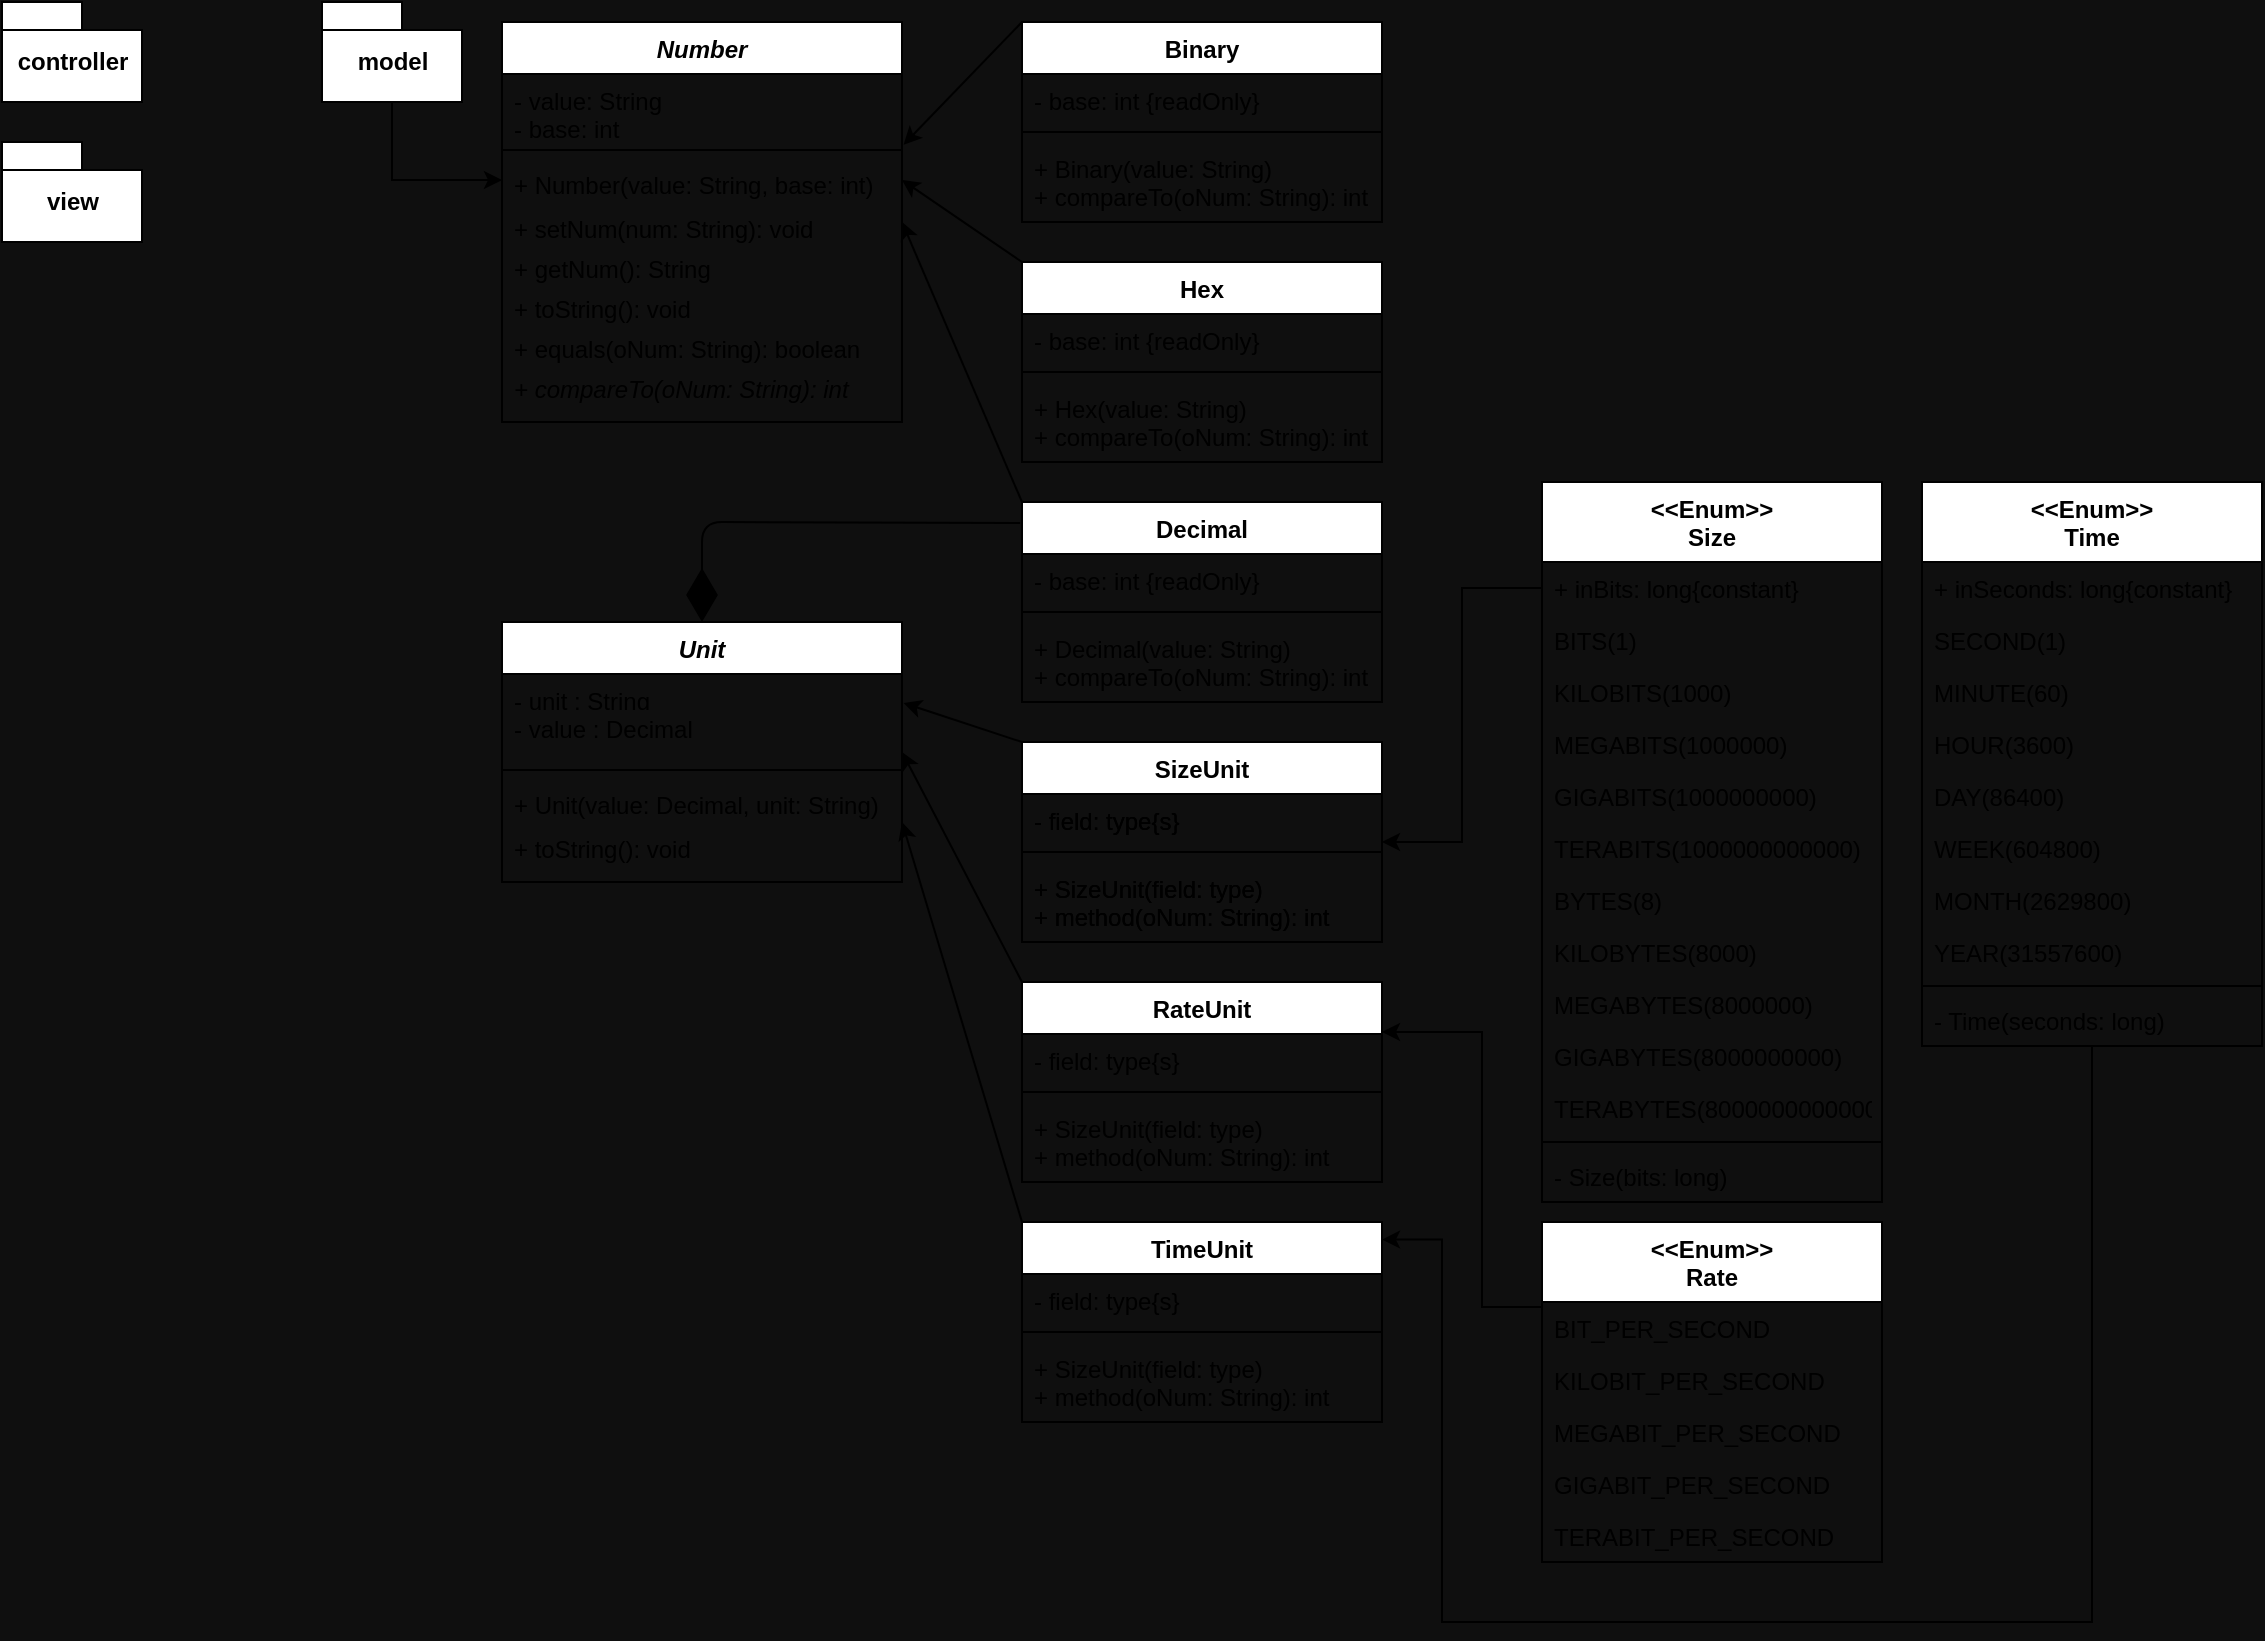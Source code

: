 <mxfile version="13.8.7" type="github">
  <diagram id="C5RBs43oDa-KdzZeNtuy" name="Page-1">
    <mxGraphModel dx="1822" dy="830" grid="1" gridSize="10" guides="1" tooltips="1" connect="1" arrows="1" fold="1" page="0" pageScale="1" pageWidth="827" pageHeight="1169" background="#0F0F0F" math="0" shadow="0">
      <root>
        <mxCell id="WIyWlLk6GJQsqaUBKTNV-0" />
        <mxCell id="WIyWlLk6GJQsqaUBKTNV-1" parent="WIyWlLk6GJQsqaUBKTNV-0" />
        <mxCell id="4suyXwy1Kpgt21TEIe-z-75" style="edgeStyle=orthogonalEdgeStyle;rounded=0;orthogonalLoop=1;jettySize=auto;html=1;exitX=0.5;exitY=1;exitDx=0;exitDy=0;exitPerimeter=0;entryX=0;entryY=0.5;entryDx=0;entryDy=0;" parent="WIyWlLk6GJQsqaUBKTNV-1" source="4suyXwy1Kpgt21TEIe-z-7" target="4suyXwy1Kpgt21TEIe-z-31" edge="1">
          <mxGeometry relative="1" as="geometry" />
        </mxCell>
        <mxCell id="4suyXwy1Kpgt21TEIe-z-7" value="&lt;div&gt;model&lt;/div&gt;" style="shape=folder;fontStyle=1;spacingTop=10;tabWidth=40;tabHeight=14;tabPosition=left;html=1;" parent="WIyWlLk6GJQsqaUBKTNV-1" vertex="1">
          <mxGeometry x="20" y="10" width="70" height="50" as="geometry" />
        </mxCell>
        <mxCell id="4suyXwy1Kpgt21TEIe-z-10" value="&lt;div&gt;view&lt;/div&gt;" style="shape=folder;fontStyle=1;spacingTop=10;tabWidth=40;tabHeight=14;tabPosition=left;html=1;" parent="WIyWlLk6GJQsqaUBKTNV-1" vertex="1">
          <mxGeometry x="-140" y="80" width="70" height="50" as="geometry" />
        </mxCell>
        <mxCell id="4suyXwy1Kpgt21TEIe-z-11" value="controller" style="shape=folder;fontStyle=1;spacingTop=10;tabWidth=40;tabHeight=14;tabPosition=left;html=1;" parent="WIyWlLk6GJQsqaUBKTNV-1" vertex="1">
          <mxGeometry x="-140" y="10" width="70" height="50" as="geometry" />
        </mxCell>
        <mxCell id="4suyXwy1Kpgt21TEIe-z-28" value="Number" style="swimlane;fontStyle=3;align=center;verticalAlign=top;childLayout=stackLayout;horizontal=1;startSize=26;horizontalStack=0;resizeParent=1;resizeParentMax=0;resizeLast=0;collapsible=1;marginBottom=0;strokeColor=#000000;" parent="WIyWlLk6GJQsqaUBKTNV-1" vertex="1">
          <mxGeometry x="110" y="20" width="200" height="200" as="geometry" />
        </mxCell>
        <mxCell id="4suyXwy1Kpgt21TEIe-z-29" value="- value: String&#xa;- base: int&#xa;" style="text;strokeColor=none;fillColor=none;align=left;verticalAlign=top;spacingLeft=4;spacingRight=4;overflow=hidden;rotatable=0;points=[[0,0.5],[1,0.5]];portConstraint=eastwest;" parent="4suyXwy1Kpgt21TEIe-z-28" vertex="1">
          <mxGeometry y="26" width="200" height="34" as="geometry" />
        </mxCell>
        <mxCell id="4suyXwy1Kpgt21TEIe-z-30" value="" style="line;strokeWidth=1;fillColor=none;align=left;verticalAlign=middle;spacingTop=-1;spacingLeft=3;spacingRight=3;rotatable=0;labelPosition=right;points=[];portConstraint=eastwest;" parent="4suyXwy1Kpgt21TEIe-z-28" vertex="1">
          <mxGeometry y="60" width="200" height="8" as="geometry" />
        </mxCell>
        <mxCell id="4suyXwy1Kpgt21TEIe-z-31" value="+ Number(value: String, base: int)&#xa;&#xa;" style="text;strokeColor=none;fillColor=none;align=left;verticalAlign=top;spacingLeft=4;spacingRight=4;overflow=hidden;rotatable=0;points=[[0,0.5],[1,0.5]];portConstraint=eastwest;fontStyle=0" parent="4suyXwy1Kpgt21TEIe-z-28" vertex="1">
          <mxGeometry y="68" width="200" height="22" as="geometry" />
        </mxCell>
        <mxCell id="4suyXwy1Kpgt21TEIe-z-43" value="+ setNum(num: String): void&#xa;&#xa;" style="text;strokeColor=none;fillColor=none;align=left;verticalAlign=top;spacingLeft=4;spacingRight=4;overflow=hidden;rotatable=0;points=[[0,0.5],[1,0.5]];portConstraint=eastwest;fontStyle=0" parent="4suyXwy1Kpgt21TEIe-z-28" vertex="1">
          <mxGeometry y="90" width="200" height="20" as="geometry" />
        </mxCell>
        <mxCell id="4suyXwy1Kpgt21TEIe-z-42" value="+ getNum(): String&#xa;&#xa;" style="text;strokeColor=none;fillColor=none;align=left;verticalAlign=top;spacingLeft=4;spacingRight=4;overflow=hidden;rotatable=0;points=[[0,0.5],[1,0.5]];portConstraint=eastwest;fontStyle=0" parent="4suyXwy1Kpgt21TEIe-z-28" vertex="1">
          <mxGeometry y="110" width="200" height="20" as="geometry" />
        </mxCell>
        <mxCell id="4suyXwy1Kpgt21TEIe-z-44" value="+ toString(): void&#xa;" style="text;strokeColor=none;fillColor=none;align=left;verticalAlign=top;spacingLeft=4;spacingRight=4;overflow=hidden;rotatable=0;points=[[0,0.5],[1,0.5]];portConstraint=eastwest;fontStyle=0" parent="4suyXwy1Kpgt21TEIe-z-28" vertex="1">
          <mxGeometry y="130" width="200" height="20" as="geometry" />
        </mxCell>
        <mxCell id="4suyXwy1Kpgt21TEIe-z-45" value="+ equals(oNum: String): boolean&#xa;" style="text;strokeColor=none;fillColor=none;align=left;verticalAlign=top;spacingLeft=4;spacingRight=4;overflow=hidden;rotatable=0;points=[[0,0.5],[1,0.5]];portConstraint=eastwest;fontStyle=0" parent="4suyXwy1Kpgt21TEIe-z-28" vertex="1">
          <mxGeometry y="150" width="200" height="20" as="geometry" />
        </mxCell>
        <mxCell id="4suyXwy1Kpgt21TEIe-z-46" value="+ compareTo(oNum: String): int" style="text;strokeColor=none;fillColor=none;align=left;verticalAlign=top;spacingLeft=4;spacingRight=4;overflow=hidden;rotatable=0;points=[[0,0.5],[1,0.5]];portConstraint=eastwest;fontStyle=2" parent="4suyXwy1Kpgt21TEIe-z-28" vertex="1">
          <mxGeometry y="170" width="200" height="30" as="geometry" />
        </mxCell>
        <mxCell id="4suyXwy1Kpgt21TEIe-z-38" value="Binary" style="swimlane;fontStyle=1;align=center;verticalAlign=top;childLayout=stackLayout;horizontal=1;startSize=26;horizontalStack=0;resizeParent=1;resizeParentMax=0;resizeLast=0;collapsible=1;marginBottom=0;strokeColor=#000000;" parent="WIyWlLk6GJQsqaUBKTNV-1" vertex="1">
          <mxGeometry x="370" y="20" width="180" height="100" as="geometry" />
        </mxCell>
        <mxCell id="4suyXwy1Kpgt21TEIe-z-65" value="- base: int {readOnly}" style="text;strokeColor=none;fillColor=none;align=left;verticalAlign=top;spacingLeft=4;spacingRight=4;overflow=hidden;rotatable=0;points=[[0,0.5],[1,0.5]];portConstraint=eastwest;" parent="4suyXwy1Kpgt21TEIe-z-38" vertex="1">
          <mxGeometry y="26" width="180" height="24" as="geometry" />
        </mxCell>
        <mxCell id="4suyXwy1Kpgt21TEIe-z-40" value="" style="line;strokeWidth=1;fillColor=none;align=left;verticalAlign=middle;spacingTop=-1;spacingLeft=3;spacingRight=3;rotatable=0;labelPosition=right;points=[];portConstraint=eastwest;" parent="4suyXwy1Kpgt21TEIe-z-38" vertex="1">
          <mxGeometry y="50" width="180" height="10" as="geometry" />
        </mxCell>
        <mxCell id="4suyXwy1Kpgt21TEIe-z-41" value="+ Binary(value: String)&#xa;+ compareTo(oNum: String): int" style="text;strokeColor=none;fillColor=none;align=left;verticalAlign=top;spacingLeft=4;spacingRight=4;overflow=hidden;rotatable=0;points=[[0,0.5],[1,0.5]];portConstraint=eastwest;" parent="4suyXwy1Kpgt21TEIe-z-38" vertex="1">
          <mxGeometry y="60" width="180" height="40" as="geometry" />
        </mxCell>
        <mxCell id="4suyXwy1Kpgt21TEIe-z-66" value="Hex" style="swimlane;fontStyle=1;align=center;verticalAlign=top;childLayout=stackLayout;horizontal=1;startSize=26;horizontalStack=0;resizeParent=1;resizeParentMax=0;resizeLast=0;collapsible=1;marginBottom=0;strokeColor=#000000;" parent="WIyWlLk6GJQsqaUBKTNV-1" vertex="1">
          <mxGeometry x="370" y="140" width="180" height="100" as="geometry" />
        </mxCell>
        <mxCell id="4suyXwy1Kpgt21TEIe-z-67" value="- base: int {readOnly}" style="text;strokeColor=none;fillColor=none;align=left;verticalAlign=top;spacingLeft=4;spacingRight=4;overflow=hidden;rotatable=0;points=[[0,0.5],[1,0.5]];portConstraint=eastwest;" parent="4suyXwy1Kpgt21TEIe-z-66" vertex="1">
          <mxGeometry y="26" width="180" height="24" as="geometry" />
        </mxCell>
        <mxCell id="4suyXwy1Kpgt21TEIe-z-68" value="" style="line;strokeWidth=1;fillColor=none;align=left;verticalAlign=middle;spacingTop=-1;spacingLeft=3;spacingRight=3;rotatable=0;labelPosition=right;points=[];portConstraint=eastwest;" parent="4suyXwy1Kpgt21TEIe-z-66" vertex="1">
          <mxGeometry y="50" width="180" height="10" as="geometry" />
        </mxCell>
        <mxCell id="4suyXwy1Kpgt21TEIe-z-69" value="+ Hex(value: String)&#xa;+ compareTo(oNum: String): int" style="text;strokeColor=none;fillColor=none;align=left;verticalAlign=top;spacingLeft=4;spacingRight=4;overflow=hidden;rotatable=0;points=[[0,0.5],[1,0.5]];portConstraint=eastwest;" parent="4suyXwy1Kpgt21TEIe-z-66" vertex="1">
          <mxGeometry y="60" width="180" height="40" as="geometry" />
        </mxCell>
        <mxCell id="4suyXwy1Kpgt21TEIe-z-70" value="Decimal" style="swimlane;fontStyle=1;align=center;verticalAlign=top;childLayout=stackLayout;horizontal=1;startSize=26;horizontalStack=0;resizeParent=1;resizeParentMax=0;resizeLast=0;collapsible=1;marginBottom=0;strokeColor=#000000;" parent="WIyWlLk6GJQsqaUBKTNV-1" vertex="1">
          <mxGeometry x="370" y="260" width="180" height="100" as="geometry" />
        </mxCell>
        <mxCell id="4suyXwy1Kpgt21TEIe-z-71" value="- base: int {readOnly}" style="text;strokeColor=none;fillColor=none;align=left;verticalAlign=top;spacingLeft=4;spacingRight=4;overflow=hidden;rotatable=0;points=[[0,0.5],[1,0.5]];portConstraint=eastwest;" parent="4suyXwy1Kpgt21TEIe-z-70" vertex="1">
          <mxGeometry y="26" width="180" height="24" as="geometry" />
        </mxCell>
        <mxCell id="4suyXwy1Kpgt21TEIe-z-72" value="" style="line;strokeWidth=1;fillColor=none;align=left;verticalAlign=middle;spacingTop=-1;spacingLeft=3;spacingRight=3;rotatable=0;labelPosition=right;points=[];portConstraint=eastwest;" parent="4suyXwy1Kpgt21TEIe-z-70" vertex="1">
          <mxGeometry y="50" width="180" height="10" as="geometry" />
        </mxCell>
        <mxCell id="4suyXwy1Kpgt21TEIe-z-73" value="+ Decimal(value: String)&#xa;+ compareTo(oNum: String): int" style="text;strokeColor=none;fillColor=none;align=left;verticalAlign=top;spacingLeft=4;spacingRight=4;overflow=hidden;rotatable=0;points=[[0,0.5],[1,0.5]];portConstraint=eastwest;" parent="4suyXwy1Kpgt21TEIe-z-70" vertex="1">
          <mxGeometry y="60" width="180" height="40" as="geometry" />
        </mxCell>
        <mxCell id="4suyXwy1Kpgt21TEIe-z-78" value="" style="endArrow=classic;html=1;exitX=0;exitY=0;exitDx=0;exitDy=0;entryX=1.004;entryY=1.039;entryDx=0;entryDy=0;entryPerimeter=0;" parent="WIyWlLk6GJQsqaUBKTNV-1" source="4suyXwy1Kpgt21TEIe-z-38" target="4suyXwy1Kpgt21TEIe-z-29" edge="1">
          <mxGeometry width="50" height="50" relative="1" as="geometry">
            <mxPoint x="390" y="250" as="sourcePoint" />
            <mxPoint x="440" y="200" as="targetPoint" />
          </mxGeometry>
        </mxCell>
        <mxCell id="4suyXwy1Kpgt21TEIe-z-79" value="" style="endArrow=classic;html=1;exitX=0;exitY=0;exitDx=0;exitDy=0;entryX=1;entryY=0.5;entryDx=0;entryDy=0;" parent="WIyWlLk6GJQsqaUBKTNV-1" source="4suyXwy1Kpgt21TEIe-z-66" target="4suyXwy1Kpgt21TEIe-z-31" edge="1">
          <mxGeometry width="50" height="50" relative="1" as="geometry">
            <mxPoint x="420" y="-30" as="sourcePoint" />
            <mxPoint x="321.6" y="138.84" as="targetPoint" />
          </mxGeometry>
        </mxCell>
        <mxCell id="4suyXwy1Kpgt21TEIe-z-80" value="" style="endArrow=classic;html=1;exitX=0;exitY=0;exitDx=0;exitDy=0;entryX=1;entryY=0.5;entryDx=0;entryDy=0;" parent="WIyWlLk6GJQsqaUBKTNV-1" source="4suyXwy1Kpgt21TEIe-z-70" target="4suyXwy1Kpgt21TEIe-z-43" edge="1">
          <mxGeometry width="50" height="50" relative="1" as="geometry">
            <mxPoint x="420.0" y="90" as="sourcePoint" />
            <mxPoint x="350" y="190" as="targetPoint" />
          </mxGeometry>
        </mxCell>
        <mxCell id="4suyXwy1Kpgt21TEIe-z-82" value="Unit" style="swimlane;fontStyle=3;align=center;verticalAlign=top;childLayout=stackLayout;horizontal=1;startSize=26;horizontalStack=0;resizeParent=1;resizeParentMax=0;resizeLast=0;collapsible=1;marginBottom=0;strokeColor=#000000;" parent="WIyWlLk6GJQsqaUBKTNV-1" vertex="1">
          <mxGeometry x="110" y="320" width="200" height="130" as="geometry" />
        </mxCell>
        <mxCell id="4suyXwy1Kpgt21TEIe-z-83" value="- unit : String" style="text;strokeColor=none;fillColor=none;align=left;verticalAlign=top;spacingLeft=4;spacingRight=4;overflow=hidden;rotatable=0;points=[[0,0.5],[1,0.5]];portConstraint=eastwest;" parent="4suyXwy1Kpgt21TEIe-z-82" vertex="1">
          <mxGeometry y="26" width="200" height="14" as="geometry" />
        </mxCell>
        <mxCell id="UFR7qFMbcUXyXf43g2VY-0" value="- value : Decimal" style="text;strokeColor=none;fillColor=none;align=left;verticalAlign=top;spacingLeft=4;spacingRight=4;overflow=hidden;rotatable=0;points=[[0,0.5],[1,0.5]];portConstraint=eastwest;" parent="4suyXwy1Kpgt21TEIe-z-82" vertex="1">
          <mxGeometry y="40" width="200" height="30" as="geometry" />
        </mxCell>
        <mxCell id="4suyXwy1Kpgt21TEIe-z-84" value="" style="line;strokeWidth=1;fillColor=none;align=left;verticalAlign=middle;spacingTop=-1;spacingLeft=3;spacingRight=3;rotatable=0;labelPosition=right;points=[];portConstraint=eastwest;" parent="4suyXwy1Kpgt21TEIe-z-82" vertex="1">
          <mxGeometry y="70" width="200" height="8" as="geometry" />
        </mxCell>
        <mxCell id="4suyXwy1Kpgt21TEIe-z-85" value="+ Unit(value: Decimal, unit: String)&#xa;&#xa;" style="text;strokeColor=none;fillColor=none;align=left;verticalAlign=top;spacingLeft=4;spacingRight=4;overflow=hidden;rotatable=0;points=[[0,0.5],[1,0.5]];portConstraint=eastwest;fontStyle=0" parent="4suyXwy1Kpgt21TEIe-z-82" vertex="1">
          <mxGeometry y="78" width="200" height="22" as="geometry" />
        </mxCell>
        <mxCell id="4suyXwy1Kpgt21TEIe-z-88" value="+ toString(): void&#xa;" style="text;strokeColor=none;fillColor=none;align=left;verticalAlign=top;spacingLeft=4;spacingRight=4;overflow=hidden;rotatable=0;points=[[0,0.5],[1,0.5]];portConstraint=eastwest;fontStyle=0" parent="4suyXwy1Kpgt21TEIe-z-82" vertex="1">
          <mxGeometry y="100" width="200" height="30" as="geometry" />
        </mxCell>
        <mxCell id="4suyXwy1Kpgt21TEIe-z-91" value="SizeUnit" style="swimlane;fontStyle=1;align=center;verticalAlign=top;childLayout=stackLayout;horizontal=1;startSize=26;horizontalStack=0;resizeParent=1;resizeParentMax=0;resizeLast=0;collapsible=1;marginBottom=0;strokeColor=#000000;" parent="WIyWlLk6GJQsqaUBKTNV-1" vertex="1">
          <mxGeometry x="370" y="380" width="180" height="100" as="geometry" />
        </mxCell>
        <mxCell id="4suyXwy1Kpgt21TEIe-z-92" value="- field: type{s}" style="text;strokeColor=none;fillColor=none;align=left;verticalAlign=top;spacingLeft=4;spacingRight=4;overflow=hidden;rotatable=0;points=[[0,0.5],[1,0.5]];portConstraint=eastwest;" parent="4suyXwy1Kpgt21TEIe-z-91" vertex="1">
          <mxGeometry y="26" width="180" height="24" as="geometry" />
        </mxCell>
        <mxCell id="4suyXwy1Kpgt21TEIe-z-93" value="" style="line;strokeWidth=1;fillColor=none;align=left;verticalAlign=middle;spacingTop=-1;spacingLeft=3;spacingRight=3;rotatable=0;labelPosition=right;points=[];portConstraint=eastwest;" parent="4suyXwy1Kpgt21TEIe-z-91" vertex="1">
          <mxGeometry y="50" width="180" height="10" as="geometry" />
        </mxCell>
        <mxCell id="4suyXwy1Kpgt21TEIe-z-94" value="+ SizeUnit(field: type)&#xa;+ method(oNum: String): int" style="text;strokeColor=none;fillColor=none;align=left;verticalAlign=top;spacingLeft=4;spacingRight=4;overflow=hidden;rotatable=0;points=[[0,0.5],[1,0.5]];portConstraint=eastwest;" parent="4suyXwy1Kpgt21TEIe-z-91" vertex="1">
          <mxGeometry y="60" width="180" height="40" as="geometry" />
        </mxCell>
        <mxCell id="4suyXwy1Kpgt21TEIe-z-103" value="" style="endArrow=classic;html=1;exitX=0;exitY=0;exitDx=0;exitDy=0;entryX=1.004;entryY=1.039;entryDx=0;entryDy=0;entryPerimeter=0;" parent="WIyWlLk6GJQsqaUBKTNV-1" source="4suyXwy1Kpgt21TEIe-z-91" target="4suyXwy1Kpgt21TEIe-z-83" edge="1">
          <mxGeometry width="50" height="50" relative="1" as="geometry">
            <mxPoint x="390" y="630" as="sourcePoint" />
            <mxPoint x="440" y="580" as="targetPoint" />
          </mxGeometry>
        </mxCell>
        <mxCell id="4suyXwy1Kpgt21TEIe-z-104" value="" style="endArrow=classic;html=1;exitX=0;exitY=0;exitDx=0;exitDy=0;entryX=1;entryY=0.5;entryDx=0;entryDy=0;" parent="WIyWlLk6GJQsqaUBKTNV-1" source="UFR7qFMbcUXyXf43g2VY-5" target="4suyXwy1Kpgt21TEIe-z-82" edge="1">
          <mxGeometry width="50" height="50" relative="1" as="geometry">
            <mxPoint x="370" y="500" as="sourcePoint" />
            <mxPoint x="321.6" y="518.84" as="targetPoint" />
          </mxGeometry>
        </mxCell>
        <mxCell id="4suyXwy1Kpgt21TEIe-z-105" value="" style="endArrow=classic;html=1;exitX=0;exitY=0;exitDx=0;exitDy=0;entryX=1;entryY=0.5;entryDx=0;entryDy=0;" parent="WIyWlLk6GJQsqaUBKTNV-1" source="UFR7qFMbcUXyXf43g2VY-9" edge="1">
          <mxGeometry width="50" height="50" relative="1" as="geometry">
            <mxPoint x="370" y="620" as="sourcePoint" />
            <mxPoint x="310" y="420" as="targetPoint" />
          </mxGeometry>
        </mxCell>
        <mxCell id="4suyXwy1Kpgt21TEIe-z-109" value="" style="endArrow=diamondThin;endFill=1;endSize=24;html=1;exitX=-0.005;exitY=0.105;exitDx=0;exitDy=0;entryX=0.5;entryY=0;entryDx=0;entryDy=0;exitPerimeter=0;" parent="WIyWlLk6GJQsqaUBKTNV-1" source="4suyXwy1Kpgt21TEIe-z-70" target="4suyXwy1Kpgt21TEIe-z-82" edge="1">
          <mxGeometry width="160" relative="1" as="geometry">
            <mxPoint x="140" y="260" as="sourcePoint" />
            <mxPoint x="300" y="260" as="targetPoint" />
            <Array as="points">
              <mxPoint x="210" y="270" />
            </Array>
          </mxGeometry>
        </mxCell>
        <mxCell id="UFR7qFMbcUXyXf43g2VY-1" value="SizeUnit" style="swimlane;fontStyle=1;align=center;verticalAlign=top;childLayout=stackLayout;horizontal=1;startSize=26;horizontalStack=0;resizeParent=1;resizeParentMax=0;resizeLast=0;collapsible=1;marginBottom=0;strokeColor=#000000;" parent="WIyWlLk6GJQsqaUBKTNV-1" vertex="1">
          <mxGeometry x="370" y="380" width="180" height="100" as="geometry" />
        </mxCell>
        <mxCell id="UFR7qFMbcUXyXf43g2VY-2" value="- field: type{s}" style="text;strokeColor=none;fillColor=none;align=left;verticalAlign=top;spacingLeft=4;spacingRight=4;overflow=hidden;rotatable=0;points=[[0,0.5],[1,0.5]];portConstraint=eastwest;" parent="UFR7qFMbcUXyXf43g2VY-1" vertex="1">
          <mxGeometry y="26" width="180" height="24" as="geometry" />
        </mxCell>
        <mxCell id="UFR7qFMbcUXyXf43g2VY-3" value="" style="line;strokeWidth=1;fillColor=none;align=left;verticalAlign=middle;spacingTop=-1;spacingLeft=3;spacingRight=3;rotatable=0;labelPosition=right;points=[];portConstraint=eastwest;" parent="UFR7qFMbcUXyXf43g2VY-1" vertex="1">
          <mxGeometry y="50" width="180" height="10" as="geometry" />
        </mxCell>
        <mxCell id="UFR7qFMbcUXyXf43g2VY-4" value="+ SizeUnit(field: type)&#xa;+ method(oNum: String): int" style="text;strokeColor=none;fillColor=none;align=left;verticalAlign=top;spacingLeft=4;spacingRight=4;overflow=hidden;rotatable=0;points=[[0,0.5],[1,0.5]];portConstraint=eastwest;" parent="UFR7qFMbcUXyXf43g2VY-1" vertex="1">
          <mxGeometry y="60" width="180" height="40" as="geometry" />
        </mxCell>
        <mxCell id="UFR7qFMbcUXyXf43g2VY-5" value="RateUnit" style="swimlane;fontStyle=1;align=center;verticalAlign=top;childLayout=stackLayout;horizontal=1;startSize=26;horizontalStack=0;resizeParent=1;resizeParentMax=0;resizeLast=0;collapsible=1;marginBottom=0;strokeColor=#000000;" parent="WIyWlLk6GJQsqaUBKTNV-1" vertex="1">
          <mxGeometry x="370" y="500" width="180" height="100" as="geometry" />
        </mxCell>
        <mxCell id="UFR7qFMbcUXyXf43g2VY-6" value="- field: type{s}" style="text;strokeColor=none;fillColor=none;align=left;verticalAlign=top;spacingLeft=4;spacingRight=4;overflow=hidden;rotatable=0;points=[[0,0.5],[1,0.5]];portConstraint=eastwest;" parent="UFR7qFMbcUXyXf43g2VY-5" vertex="1">
          <mxGeometry y="26" width="180" height="24" as="geometry" />
        </mxCell>
        <mxCell id="UFR7qFMbcUXyXf43g2VY-7" value="" style="line;strokeWidth=1;fillColor=none;align=left;verticalAlign=middle;spacingTop=-1;spacingLeft=3;spacingRight=3;rotatable=0;labelPosition=right;points=[];portConstraint=eastwest;" parent="UFR7qFMbcUXyXf43g2VY-5" vertex="1">
          <mxGeometry y="50" width="180" height="10" as="geometry" />
        </mxCell>
        <mxCell id="UFR7qFMbcUXyXf43g2VY-8" value="+ SizeUnit(field: type)&#xa;+ method(oNum: String): int" style="text;strokeColor=none;fillColor=none;align=left;verticalAlign=top;spacingLeft=4;spacingRight=4;overflow=hidden;rotatable=0;points=[[0,0.5],[1,0.5]];portConstraint=eastwest;" parent="UFR7qFMbcUXyXf43g2VY-5" vertex="1">
          <mxGeometry y="60" width="180" height="40" as="geometry" />
        </mxCell>
        <mxCell id="UFR7qFMbcUXyXf43g2VY-9" value="TimeUnit" style="swimlane;fontStyle=1;align=center;verticalAlign=top;childLayout=stackLayout;horizontal=1;startSize=26;horizontalStack=0;resizeParent=1;resizeParentMax=0;resizeLast=0;collapsible=1;marginBottom=0;strokeColor=#000000;" parent="WIyWlLk6GJQsqaUBKTNV-1" vertex="1">
          <mxGeometry x="370" y="620" width="180" height="100" as="geometry" />
        </mxCell>
        <mxCell id="UFR7qFMbcUXyXf43g2VY-10" value="- field: type{s}" style="text;strokeColor=none;fillColor=none;align=left;verticalAlign=top;spacingLeft=4;spacingRight=4;overflow=hidden;rotatable=0;points=[[0,0.5],[1,0.5]];portConstraint=eastwest;" parent="UFR7qFMbcUXyXf43g2VY-9" vertex="1">
          <mxGeometry y="26" width="180" height="24" as="geometry" />
        </mxCell>
        <mxCell id="UFR7qFMbcUXyXf43g2VY-11" value="" style="line;strokeWidth=1;fillColor=none;align=left;verticalAlign=middle;spacingTop=-1;spacingLeft=3;spacingRight=3;rotatable=0;labelPosition=right;points=[];portConstraint=eastwest;" parent="UFR7qFMbcUXyXf43g2VY-9" vertex="1">
          <mxGeometry y="50" width="180" height="10" as="geometry" />
        </mxCell>
        <mxCell id="UFR7qFMbcUXyXf43g2VY-12" value="+ SizeUnit(field: type)&#xa;+ method(oNum: String): int" style="text;strokeColor=none;fillColor=none;align=left;verticalAlign=top;spacingLeft=4;spacingRight=4;overflow=hidden;rotatable=0;points=[[0,0.5],[1,0.5]];portConstraint=eastwest;" parent="UFR7qFMbcUXyXf43g2VY-9" vertex="1">
          <mxGeometry y="60" width="180" height="40" as="geometry" />
        </mxCell>
        <mxCell id="UFR7qFMbcUXyXf43g2VY-27" value="&lt;&lt;Enum&gt;&gt;&#xa;Size&#xa;&#xa;&#xa;" style="swimlane;fontStyle=1;align=center;verticalAlign=top;childLayout=stackLayout;horizontal=1;startSize=40;horizontalStack=0;resizeParent=1;resizeParentMax=0;resizeLast=0;collapsible=1;marginBottom=0;" parent="WIyWlLk6GJQsqaUBKTNV-1" vertex="1">
          <mxGeometry x="630" y="250" width="170" height="360" as="geometry" />
        </mxCell>
        <mxCell id="UFR7qFMbcUXyXf43g2VY-32" value="+ inBits: long{constant}" style="text;strokeColor=none;fillColor=none;align=left;verticalAlign=top;spacingLeft=4;spacingRight=4;overflow=hidden;rotatable=0;points=[[0,0.5],[1,0.5]];portConstraint=eastwest;" parent="UFR7qFMbcUXyXf43g2VY-27" vertex="1">
          <mxGeometry y="40" width="170" height="26" as="geometry" />
        </mxCell>
        <mxCell id="UFR7qFMbcUXyXf43g2VY-33" value="BITS(1)" style="text;strokeColor=none;fillColor=none;align=left;verticalAlign=top;spacingLeft=4;spacingRight=4;overflow=hidden;rotatable=0;points=[[0,0.5],[1,0.5]];portConstraint=eastwest;" parent="UFR7qFMbcUXyXf43g2VY-27" vertex="1">
          <mxGeometry y="66" width="170" height="26" as="geometry" />
        </mxCell>
        <mxCell id="UFR7qFMbcUXyXf43g2VY-34" value="KILOBITS(1000)" style="text;strokeColor=none;fillColor=none;align=left;verticalAlign=top;spacingLeft=4;spacingRight=4;overflow=hidden;rotatable=0;points=[[0,0.5],[1,0.5]];portConstraint=eastwest;" parent="UFR7qFMbcUXyXf43g2VY-27" vertex="1">
          <mxGeometry y="92" width="170" height="26" as="geometry" />
        </mxCell>
        <mxCell id="UFR7qFMbcUXyXf43g2VY-35" value="MEGABITS(1000000)" style="text;strokeColor=none;fillColor=none;align=left;verticalAlign=top;spacingLeft=4;spacingRight=4;overflow=hidden;rotatable=0;points=[[0,0.5],[1,0.5]];portConstraint=eastwest;" parent="UFR7qFMbcUXyXf43g2VY-27" vertex="1">
          <mxGeometry y="118" width="170" height="26" as="geometry" />
        </mxCell>
        <mxCell id="UFR7qFMbcUXyXf43g2VY-31" value="GIGABITS(1000000000)" style="text;strokeColor=none;fillColor=none;align=left;verticalAlign=top;spacingLeft=4;spacingRight=4;overflow=hidden;rotatable=0;points=[[0,0.5],[1,0.5]];portConstraint=eastwest;" parent="UFR7qFMbcUXyXf43g2VY-27" vertex="1">
          <mxGeometry y="144" width="170" height="26" as="geometry" />
        </mxCell>
        <mxCell id="UFR7qFMbcUXyXf43g2VY-28" value="TERABITS(1000000000000)" style="text;strokeColor=none;fillColor=none;align=left;verticalAlign=top;spacingLeft=4;spacingRight=4;overflow=hidden;rotatable=0;points=[[0,0.5],[1,0.5]];portConstraint=eastwest;" parent="UFR7qFMbcUXyXf43g2VY-27" vertex="1">
          <mxGeometry y="170" width="170" height="26" as="geometry" />
        </mxCell>
        <mxCell id="UFR7qFMbcUXyXf43g2VY-36" value="BYTES(8)" style="text;strokeColor=none;fillColor=none;align=left;verticalAlign=top;spacingLeft=4;spacingRight=4;overflow=hidden;rotatable=0;points=[[0,0.5],[1,0.5]];portConstraint=eastwest;" parent="UFR7qFMbcUXyXf43g2VY-27" vertex="1">
          <mxGeometry y="196" width="170" height="26" as="geometry" />
        </mxCell>
        <mxCell id="UFR7qFMbcUXyXf43g2VY-39" value="KILOBYTES(8000)" style="text;strokeColor=none;fillColor=none;align=left;verticalAlign=top;spacingLeft=4;spacingRight=4;overflow=hidden;rotatable=0;points=[[0,0.5],[1,0.5]];portConstraint=eastwest;" parent="UFR7qFMbcUXyXf43g2VY-27" vertex="1">
          <mxGeometry y="222" width="170" height="26" as="geometry" />
        </mxCell>
        <mxCell id="UFR7qFMbcUXyXf43g2VY-38" value="MEGABYTES(8000000)" style="text;strokeColor=none;fillColor=none;align=left;verticalAlign=top;spacingLeft=4;spacingRight=4;overflow=hidden;rotatable=0;points=[[0,0.5],[1,0.5]];portConstraint=eastwest;" parent="UFR7qFMbcUXyXf43g2VY-27" vertex="1">
          <mxGeometry y="248" width="170" height="26" as="geometry" />
        </mxCell>
        <mxCell id="UFR7qFMbcUXyXf43g2VY-37" value="GIGABYTES(8000000000)" style="text;strokeColor=none;fillColor=none;align=left;verticalAlign=top;spacingLeft=4;spacingRight=4;overflow=hidden;rotatable=0;points=[[0,0.5],[1,0.5]];portConstraint=eastwest;" parent="UFR7qFMbcUXyXf43g2VY-27" vertex="1">
          <mxGeometry y="274" width="170" height="26" as="geometry" />
        </mxCell>
        <mxCell id="UFR7qFMbcUXyXf43g2VY-40" value="TERABYTES(8000000000000)" style="text;strokeColor=none;fillColor=none;align=left;verticalAlign=top;spacingLeft=4;spacingRight=4;overflow=hidden;rotatable=0;points=[[0,0.5],[1,0.5]];portConstraint=eastwest;" parent="UFR7qFMbcUXyXf43g2VY-27" vertex="1">
          <mxGeometry y="300" width="170" height="26" as="geometry" />
        </mxCell>
        <mxCell id="UFR7qFMbcUXyXf43g2VY-29" value="" style="line;strokeWidth=1;fillColor=none;align=left;verticalAlign=middle;spacingTop=-1;spacingLeft=3;spacingRight=3;rotatable=0;labelPosition=right;points=[];portConstraint=eastwest;" parent="UFR7qFMbcUXyXf43g2VY-27" vertex="1">
          <mxGeometry y="326" width="170" height="8" as="geometry" />
        </mxCell>
        <mxCell id="UFR7qFMbcUXyXf43g2VY-30" value="- Size(bits: long)" style="text;strokeColor=none;fillColor=none;align=left;verticalAlign=top;spacingLeft=4;spacingRight=4;overflow=hidden;rotatable=0;points=[[0,0.5],[1,0.5]];portConstraint=eastwest;" parent="UFR7qFMbcUXyXf43g2VY-27" vertex="1">
          <mxGeometry y="334" width="170" height="26" as="geometry" />
        </mxCell>
        <mxCell id="UFR7qFMbcUXyXf43g2VY-41" value="&lt;&lt;Enum&gt;&gt;&#xa;Rate&#xa;&#xa;&#xa;" style="swimlane;fontStyle=1;align=center;verticalAlign=top;childLayout=stackLayout;horizontal=1;startSize=40;horizontalStack=0;resizeParent=1;resizeParentMax=0;resizeLast=0;collapsible=1;marginBottom=0;" parent="WIyWlLk6GJQsqaUBKTNV-1" vertex="1">
          <mxGeometry x="630" y="620" width="170" height="170" as="geometry" />
        </mxCell>
        <mxCell id="UFR7qFMbcUXyXf43g2VY-43" value="BIT_PER_SECOND" style="text;strokeColor=none;fillColor=none;align=left;verticalAlign=top;spacingLeft=4;spacingRight=4;overflow=hidden;rotatable=0;points=[[0,0.5],[1,0.5]];portConstraint=eastwest;" parent="UFR7qFMbcUXyXf43g2VY-41" vertex="1">
          <mxGeometry y="40" width="170" height="26" as="geometry" />
        </mxCell>
        <mxCell id="UFR7qFMbcUXyXf43g2VY-44" value="KILOBIT_PER_SECOND" style="text;strokeColor=none;fillColor=none;align=left;verticalAlign=top;spacingLeft=4;spacingRight=4;overflow=hidden;rotatable=0;points=[[0,0.5],[1,0.5]];portConstraint=eastwest;" parent="UFR7qFMbcUXyXf43g2VY-41" vertex="1">
          <mxGeometry y="66" width="170" height="26" as="geometry" />
        </mxCell>
        <mxCell id="UFR7qFMbcUXyXf43g2VY-45" value="MEGABIT_PER_SECOND" style="text;strokeColor=none;fillColor=none;align=left;verticalAlign=top;spacingLeft=4;spacingRight=4;overflow=hidden;rotatable=0;points=[[0,0.5],[1,0.5]];portConstraint=eastwest;" parent="UFR7qFMbcUXyXf43g2VY-41" vertex="1">
          <mxGeometry y="92" width="170" height="26" as="geometry" />
        </mxCell>
        <mxCell id="UFR7qFMbcUXyXf43g2VY-46" value="GIGABIT_PER_SECOND" style="text;strokeColor=none;fillColor=none;align=left;verticalAlign=top;spacingLeft=4;spacingRight=4;overflow=hidden;rotatable=0;points=[[0,0.5],[1,0.5]];portConstraint=eastwest;" parent="UFR7qFMbcUXyXf43g2VY-41" vertex="1">
          <mxGeometry y="118" width="170" height="26" as="geometry" />
        </mxCell>
        <mxCell id="UFR7qFMbcUXyXf43g2VY-47" value="TERABIT_PER_SECOND" style="text;strokeColor=none;fillColor=none;align=left;verticalAlign=top;spacingLeft=4;spacingRight=4;overflow=hidden;rotatable=0;points=[[0,0.5],[1,0.5]];portConstraint=eastwest;" parent="UFR7qFMbcUXyXf43g2VY-41" vertex="1">
          <mxGeometry y="144" width="170" height="26" as="geometry" />
        </mxCell>
        <mxCell id="UFR7qFMbcUXyXf43g2VY-55" value="&lt;&lt;Enum&gt;&gt;&#xa;Time&#xa;&#xa;&#xa;" style="swimlane;fontStyle=1;align=center;verticalAlign=top;childLayout=stackLayout;horizontal=1;startSize=40;horizontalStack=0;resizeParent=1;resizeParentMax=0;resizeLast=0;collapsible=1;marginBottom=0;" parent="WIyWlLk6GJQsqaUBKTNV-1" vertex="1">
          <mxGeometry x="820" y="250" width="170" height="282" as="geometry" />
        </mxCell>
        <mxCell id="UFR7qFMbcUXyXf43g2VY-56" value="+ inSeconds: long{constant}" style="text;strokeColor=none;fillColor=none;align=left;verticalAlign=top;spacingLeft=4;spacingRight=4;overflow=hidden;rotatable=0;points=[[0,0.5],[1,0.5]];portConstraint=eastwest;" parent="UFR7qFMbcUXyXf43g2VY-55" vertex="1">
          <mxGeometry y="40" width="170" height="26" as="geometry" />
        </mxCell>
        <mxCell id="UFR7qFMbcUXyXf43g2VY-57" value="SECOND(1)" style="text;strokeColor=none;fillColor=none;align=left;verticalAlign=top;spacingLeft=4;spacingRight=4;overflow=hidden;rotatable=0;points=[[0,0.5],[1,0.5]];portConstraint=eastwest;" parent="UFR7qFMbcUXyXf43g2VY-55" vertex="1">
          <mxGeometry y="66" width="170" height="26" as="geometry" />
        </mxCell>
        <mxCell id="UFR7qFMbcUXyXf43g2VY-58" value="MINUTE(60)" style="text;strokeColor=none;fillColor=none;align=left;verticalAlign=top;spacingLeft=4;spacingRight=4;overflow=hidden;rotatable=0;points=[[0,0.5],[1,0.5]];portConstraint=eastwest;" parent="UFR7qFMbcUXyXf43g2VY-55" vertex="1">
          <mxGeometry y="92" width="170" height="26" as="geometry" />
        </mxCell>
        <mxCell id="UFR7qFMbcUXyXf43g2VY-59" value="HOUR(3600)" style="text;strokeColor=none;fillColor=none;align=left;verticalAlign=top;spacingLeft=4;spacingRight=4;overflow=hidden;rotatable=0;points=[[0,0.5],[1,0.5]];portConstraint=eastwest;" parent="UFR7qFMbcUXyXf43g2VY-55" vertex="1">
          <mxGeometry y="118" width="170" height="26" as="geometry" />
        </mxCell>
        <mxCell id="UFR7qFMbcUXyXf43g2VY-60" value="DAY(86400)" style="text;strokeColor=none;fillColor=none;align=left;verticalAlign=top;spacingLeft=4;spacingRight=4;overflow=hidden;rotatable=0;points=[[0,0.5],[1,0.5]];portConstraint=eastwest;" parent="UFR7qFMbcUXyXf43g2VY-55" vertex="1">
          <mxGeometry y="144" width="170" height="26" as="geometry" />
        </mxCell>
        <mxCell id="UFR7qFMbcUXyXf43g2VY-61" value="WEEK(604800)" style="text;strokeColor=none;fillColor=none;align=left;verticalAlign=top;spacingLeft=4;spacingRight=4;overflow=hidden;rotatable=0;points=[[0,0.5],[1,0.5]];portConstraint=eastwest;" parent="UFR7qFMbcUXyXf43g2VY-55" vertex="1">
          <mxGeometry y="170" width="170" height="26" as="geometry" />
        </mxCell>
        <mxCell id="UFR7qFMbcUXyXf43g2VY-62" value="MONTH(2629800)" style="text;strokeColor=none;fillColor=none;align=left;verticalAlign=top;spacingLeft=4;spacingRight=4;overflow=hidden;rotatable=0;points=[[0,0.5],[1,0.5]];portConstraint=eastwest;" parent="UFR7qFMbcUXyXf43g2VY-55" vertex="1">
          <mxGeometry y="196" width="170" height="26" as="geometry" />
        </mxCell>
        <mxCell id="UFR7qFMbcUXyXf43g2VY-63" value="YEAR(31557600)" style="text;strokeColor=none;fillColor=none;align=left;verticalAlign=top;spacingLeft=4;spacingRight=4;overflow=hidden;rotatable=0;points=[[0,0.5],[1,0.5]];portConstraint=eastwest;" parent="UFR7qFMbcUXyXf43g2VY-55" vertex="1">
          <mxGeometry y="222" width="170" height="26" as="geometry" />
        </mxCell>
        <mxCell id="UFR7qFMbcUXyXf43g2VY-67" value="" style="line;strokeWidth=1;fillColor=none;align=left;verticalAlign=middle;spacingTop=-1;spacingLeft=3;spacingRight=3;rotatable=0;labelPosition=right;points=[];portConstraint=eastwest;" parent="UFR7qFMbcUXyXf43g2VY-55" vertex="1">
          <mxGeometry y="248" width="170" height="8" as="geometry" />
        </mxCell>
        <mxCell id="UFR7qFMbcUXyXf43g2VY-68" value="- Time(seconds: long)" style="text;strokeColor=none;fillColor=none;align=left;verticalAlign=top;spacingLeft=4;spacingRight=4;overflow=hidden;rotatable=0;points=[[0,0.5],[1,0.5]];portConstraint=eastwest;" parent="UFR7qFMbcUXyXf43g2VY-55" vertex="1">
          <mxGeometry y="256" width="170" height="26" as="geometry" />
        </mxCell>
        <mxCell id="UFR7qFMbcUXyXf43g2VY-69" style="edgeStyle=orthogonalEdgeStyle;rounded=0;orthogonalLoop=1;jettySize=auto;html=1;exitX=0;exitY=0.25;exitDx=0;exitDy=0;entryX=1;entryY=0.25;entryDx=0;entryDy=0;" parent="WIyWlLk6GJQsqaUBKTNV-1" source="UFR7qFMbcUXyXf43g2VY-41" target="UFR7qFMbcUXyXf43g2VY-5" edge="1">
          <mxGeometry relative="1" as="geometry">
            <Array as="points">
              <mxPoint x="600" y="663" />
              <mxPoint x="600" y="525" />
            </Array>
          </mxGeometry>
        </mxCell>
        <mxCell id="UFR7qFMbcUXyXf43g2VY-70" style="edgeStyle=orthogonalEdgeStyle;rounded=0;orthogonalLoop=1;jettySize=auto;html=1;entryX=1;entryY=0.088;entryDx=0;entryDy=0;entryPerimeter=0;exitX=0.5;exitY=1;exitDx=0;exitDy=0;" parent="WIyWlLk6GJQsqaUBKTNV-1" source="UFR7qFMbcUXyXf43g2VY-55" target="UFR7qFMbcUXyXf43g2VY-9" edge="1">
          <mxGeometry relative="1" as="geometry">
            <mxPoint x="840" y="590" as="sourcePoint" />
            <Array as="points">
              <mxPoint x="905" y="820" />
              <mxPoint x="580" y="820" />
              <mxPoint x="580" y="629" />
            </Array>
          </mxGeometry>
        </mxCell>
        <mxCell id="UFR7qFMbcUXyXf43g2VY-73" style="edgeStyle=orthogonalEdgeStyle;rounded=0;orthogonalLoop=1;jettySize=auto;html=1;exitX=0;exitY=0.5;exitDx=0;exitDy=0;entryX=1;entryY=0.5;entryDx=0;entryDy=0;" parent="WIyWlLk6GJQsqaUBKTNV-1" source="UFR7qFMbcUXyXf43g2VY-32" target="UFR7qFMbcUXyXf43g2VY-1" edge="1">
          <mxGeometry relative="1" as="geometry" />
        </mxCell>
      </root>
    </mxGraphModel>
  </diagram>
</mxfile>
